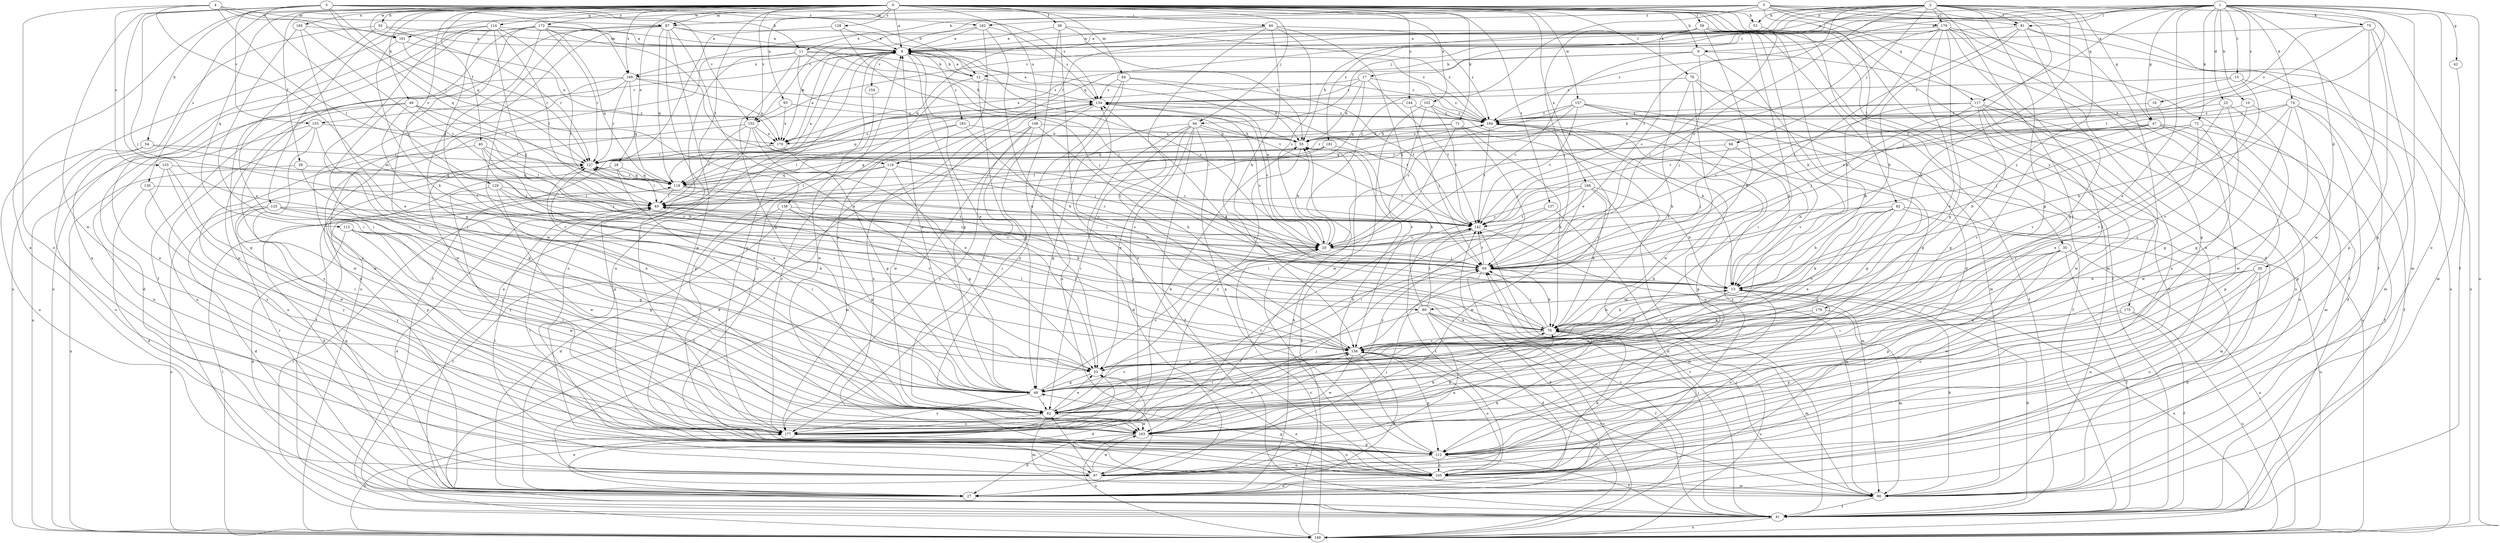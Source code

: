 strict digraph  {
0;
1;
2;
3;
4;
5;
6;
9;
10;
11;
12;
13;
15;
16;
17;
20;
22;
26;
27;
28;
33;
35;
38;
39;
40;
41;
42;
47;
48;
49;
50;
53;
54;
55;
59;
60;
62;
64;
66;
69;
71;
72;
74;
75;
76;
79;
81;
82;
83;
84;
87;
89;
90;
93;
97;
102;
105;
112;
113;
114;
117;
118;
119;
125;
127;
128;
129;
130;
133;
134;
137;
138;
142;
144;
148;
149;
152;
153;
154;
156;
157;
161;
163;
165;
168;
169;
170;
172;
175;
176;
177;
179;
181;
182;
183;
184;
0 -> 6  [label=a];
0 -> 9  [label=b];
0 -> 28  [label=e];
0 -> 35  [label=f];
0 -> 38  [label=f];
0 -> 39  [label=f];
0 -> 40  [label=f];
0 -> 49  [label=h];
0 -> 50  [label=h];
0 -> 53  [label=h];
0 -> 59  [label=i];
0 -> 60  [label=i];
0 -> 64  [label=j];
0 -> 71  [label=k];
0 -> 79  [label=l];
0 -> 84  [label=m];
0 -> 87  [label=m];
0 -> 93  [label=n];
0 -> 97  [label=n];
0 -> 102  [label=o];
0 -> 105  [label=o];
0 -> 113  [label=q];
0 -> 114  [label=q];
0 -> 117  [label=q];
0 -> 125  [label=r];
0 -> 128  [label=s];
0 -> 129  [label=s];
0 -> 130  [label=s];
0 -> 137  [label=t];
0 -> 138  [label=t];
0 -> 144  [label=u];
0 -> 148  [label=u];
0 -> 152  [label=v];
0 -> 157  [label=w];
0 -> 161  [label=w];
0 -> 165  [label=x];
0 -> 168  [label=x];
0 -> 169  [label=x];
0 -> 172  [label=y];
0 -> 175  [label=y];
1 -> 6  [label=a];
1 -> 9  [label=b];
1 -> 10  [label=b];
1 -> 15  [label=c];
1 -> 16  [label=c];
1 -> 17  [label=c];
1 -> 22  [label=d];
1 -> 26  [label=d];
1 -> 33  [label=e];
1 -> 42  [label=g];
1 -> 47  [label=g];
1 -> 64  [label=j];
1 -> 72  [label=k];
1 -> 74  [label=k];
1 -> 75  [label=k];
1 -> 81  [label=l];
1 -> 105  [label=o];
1 -> 112  [label=p];
1 -> 117  [label=q];
1 -> 142  [label=t];
1 -> 149  [label=u];
1 -> 152  [label=v];
2 -> 20  [label=c];
2 -> 41  [label=f];
2 -> 47  [label=g];
2 -> 48  [label=g];
2 -> 53  [label=h];
2 -> 62  [label=i];
2 -> 66  [label=j];
2 -> 69  [label=j];
2 -> 76  [label=k];
2 -> 81  [label=l];
2 -> 118  [label=q];
2 -> 127  [label=r];
2 -> 142  [label=t];
2 -> 169  [label=x];
2 -> 176  [label=y];
2 -> 179  [label=z];
2 -> 181  [label=z];
2 -> 182  [label=z];
3 -> 11  [label=b];
3 -> 20  [label=c];
3 -> 27  [label=d];
3 -> 41  [label=f];
3 -> 81  [label=l];
3 -> 82  [label=l];
3 -> 87  [label=m];
3 -> 112  [label=p];
3 -> 152  [label=v];
3 -> 161  [label=w];
3 -> 176  [label=y];
4 -> 83  [label=l];
4 -> 87  [label=m];
4 -> 89  [label=m];
4 -> 105  [label=o];
4 -> 118  [label=q];
4 -> 133  [label=s];
4 -> 161  [label=w];
5 -> 11  [label=b];
5 -> 12  [label=b];
5 -> 20  [label=c];
5 -> 33  [label=e];
5 -> 54  [label=h];
5 -> 69  [label=j];
5 -> 119  [label=q];
5 -> 127  [label=r];
5 -> 134  [label=s];
5 -> 152  [label=v];
5 -> 153  [label=v];
5 -> 163  [label=w];
5 -> 169  [label=x];
5 -> 182  [label=z];
6 -> 12  [label=b];
6 -> 20  [label=c];
6 -> 33  [label=e];
6 -> 48  [label=g];
6 -> 97  [label=n];
6 -> 153  [label=v];
6 -> 154  [label=v];
6 -> 169  [label=x];
6 -> 177  [label=y];
6 -> 183  [label=z];
9 -> 12  [label=b];
9 -> 20  [label=c];
9 -> 69  [label=j];
9 -> 76  [label=k];
9 -> 97  [label=n];
9 -> 170  [label=x];
10 -> 112  [label=p];
10 -> 156  [label=v];
10 -> 184  [label=z];
11 -> 12  [label=b];
11 -> 27  [label=d];
11 -> 48  [label=g];
11 -> 69  [label=j];
11 -> 105  [label=o];
11 -> 142  [label=t];
11 -> 184  [label=z];
12 -> 6  [label=a];
12 -> 48  [label=g];
12 -> 112  [label=p];
12 -> 134  [label=s];
13 -> 76  [label=k];
13 -> 89  [label=m];
13 -> 105  [label=o];
13 -> 127  [label=r];
13 -> 149  [label=u];
13 -> 156  [label=v];
13 -> 163  [label=w];
15 -> 20  [label=c];
15 -> 90  [label=m];
15 -> 134  [label=s];
15 -> 156  [label=v];
16 -> 69  [label=j];
16 -> 184  [label=z];
17 -> 55  [label=h];
17 -> 119  [label=q];
17 -> 134  [label=s];
17 -> 142  [label=t];
17 -> 170  [label=x];
17 -> 184  [label=z];
20 -> 6  [label=a];
20 -> 55  [label=h];
20 -> 69  [label=j];
20 -> 83  [label=l];
22 -> 48  [label=g];
22 -> 156  [label=v];
22 -> 163  [label=w];
22 -> 184  [label=z];
26 -> 13  [label=b];
26 -> 27  [label=d];
26 -> 97  [label=n];
26 -> 105  [label=o];
26 -> 163  [label=w];
27 -> 55  [label=h];
27 -> 119  [label=q];
27 -> 127  [label=r];
28 -> 62  [label=i];
28 -> 83  [label=l];
28 -> 112  [label=p];
28 -> 119  [label=q];
33 -> 27  [label=d];
33 -> 48  [label=g];
35 -> 41  [label=f];
35 -> 62  [label=i];
35 -> 69  [label=j];
35 -> 105  [label=o];
35 -> 112  [label=p];
35 -> 149  [label=u];
38 -> 6  [label=a];
38 -> 33  [label=e];
38 -> 55  [label=h];
38 -> 105  [label=o];
38 -> 184  [label=z];
39 -> 33  [label=e];
39 -> 119  [label=q];
39 -> 149  [label=u];
40 -> 13  [label=b];
40 -> 33  [label=e];
40 -> 83  [label=l];
40 -> 105  [label=o];
40 -> 127  [label=r];
41 -> 6  [label=a];
41 -> 13  [label=b];
41 -> 69  [label=j];
41 -> 83  [label=l];
41 -> 142  [label=t];
41 -> 149  [label=u];
42 -> 90  [label=m];
47 -> 41  [label=f];
47 -> 69  [label=j];
47 -> 105  [label=o];
47 -> 112  [label=p];
47 -> 119  [label=q];
47 -> 156  [label=v];
47 -> 170  [label=x];
48 -> 6  [label=a];
48 -> 20  [label=c];
48 -> 62  [label=i];
48 -> 127  [label=r];
48 -> 156  [label=v];
48 -> 177  [label=y];
49 -> 83  [label=l];
49 -> 127  [label=r];
49 -> 149  [label=u];
49 -> 156  [label=v];
49 -> 163  [label=w];
49 -> 184  [label=z];
50 -> 6  [label=a];
50 -> 62  [label=i];
50 -> 97  [label=n];
50 -> 127  [label=r];
53 -> 69  [label=j];
54 -> 69  [label=j];
54 -> 97  [label=n];
54 -> 105  [label=o];
54 -> 127  [label=r];
55 -> 127  [label=r];
55 -> 177  [label=y];
55 -> 184  [label=z];
59 -> 6  [label=a];
59 -> 13  [label=b];
59 -> 27  [label=d];
59 -> 33  [label=e];
59 -> 41  [label=f];
59 -> 55  [label=h];
59 -> 62  [label=i];
59 -> 69  [label=j];
59 -> 76  [label=k];
59 -> 90  [label=m];
59 -> 112  [label=p];
60 -> 6  [label=a];
60 -> 13  [label=b];
60 -> 20  [label=c];
60 -> 69  [label=j];
60 -> 119  [label=q];
60 -> 156  [label=v];
60 -> 184  [label=z];
62 -> 33  [label=e];
62 -> 90  [label=m];
62 -> 127  [label=r];
62 -> 163  [label=w];
62 -> 177  [label=y];
64 -> 27  [label=d];
64 -> 33  [label=e];
64 -> 41  [label=f];
64 -> 48  [label=g];
64 -> 55  [label=h];
64 -> 62  [label=i];
64 -> 112  [label=p];
64 -> 156  [label=v];
64 -> 177  [label=y];
66 -> 13  [label=b];
66 -> 69  [label=j];
66 -> 127  [label=r];
69 -> 13  [label=b];
69 -> 27  [label=d];
69 -> 76  [label=k];
69 -> 83  [label=l];
69 -> 134  [label=s];
69 -> 142  [label=t];
71 -> 41  [label=f];
71 -> 55  [label=h];
71 -> 62  [label=i];
71 -> 69  [label=j];
71 -> 76  [label=k];
71 -> 119  [label=q];
72 -> 13  [label=b];
72 -> 33  [label=e];
72 -> 90  [label=m];
72 -> 127  [label=r];
72 -> 163  [label=w];
72 -> 170  [label=x];
74 -> 13  [label=b];
74 -> 27  [label=d];
74 -> 41  [label=f];
74 -> 48  [label=g];
74 -> 62  [label=i];
74 -> 142  [label=t];
74 -> 184  [label=z];
75 -> 6  [label=a];
75 -> 90  [label=m];
75 -> 112  [label=p];
75 -> 142  [label=t];
75 -> 163  [label=w];
75 -> 184  [label=z];
76 -> 13  [label=b];
76 -> 69  [label=j];
76 -> 90  [label=m];
76 -> 134  [label=s];
76 -> 149  [label=u];
76 -> 156  [label=v];
79 -> 41  [label=f];
79 -> 76  [label=k];
79 -> 90  [label=m];
79 -> 134  [label=s];
79 -> 163  [label=w];
81 -> 6  [label=a];
81 -> 13  [label=b];
81 -> 48  [label=g];
81 -> 69  [label=j];
81 -> 149  [label=u];
81 -> 177  [label=y];
82 -> 13  [label=b];
82 -> 33  [label=e];
82 -> 48  [label=g];
82 -> 76  [label=k];
82 -> 90  [label=m];
82 -> 142  [label=t];
82 -> 149  [label=u];
82 -> 156  [label=v];
83 -> 27  [label=d];
83 -> 142  [label=t];
84 -> 55  [label=h];
84 -> 97  [label=n];
84 -> 134  [label=s];
84 -> 142  [label=t];
84 -> 177  [label=y];
87 -> 6  [label=a];
87 -> 33  [label=e];
87 -> 41  [label=f];
87 -> 112  [label=p];
87 -> 119  [label=q];
87 -> 149  [label=u];
87 -> 163  [label=w];
87 -> 177  [label=y];
87 -> 184  [label=z];
89 -> 27  [label=d];
89 -> 41  [label=f];
89 -> 55  [label=h];
89 -> 62  [label=i];
89 -> 76  [label=k];
89 -> 97  [label=n];
89 -> 142  [label=t];
89 -> 149  [label=u];
90 -> 13  [label=b];
90 -> 33  [label=e];
90 -> 41  [label=f];
90 -> 69  [label=j];
90 -> 156  [label=v];
93 -> 163  [label=w];
93 -> 170  [label=x];
93 -> 184  [label=z];
97 -> 62  [label=i];
97 -> 69  [label=j];
97 -> 76  [label=k];
97 -> 83  [label=l];
97 -> 163  [label=w];
102 -> 13  [label=b];
102 -> 142  [label=t];
102 -> 156  [label=v];
102 -> 163  [label=w];
102 -> 184  [label=z];
105 -> 6  [label=a];
105 -> 20  [label=c];
105 -> 27  [label=d];
105 -> 48  [label=g];
105 -> 76  [label=k];
105 -> 90  [label=m];
105 -> 142  [label=t];
105 -> 184  [label=z];
112 -> 41  [label=f];
112 -> 55  [label=h];
112 -> 83  [label=l];
112 -> 97  [label=n];
112 -> 105  [label=o];
112 -> 134  [label=s];
113 -> 20  [label=c];
113 -> 27  [label=d];
113 -> 48  [label=g];
113 -> 62  [label=i];
113 -> 163  [label=w];
114 -> 6  [label=a];
114 -> 62  [label=i];
114 -> 69  [label=j];
114 -> 83  [label=l];
114 -> 142  [label=t];
114 -> 149  [label=u];
114 -> 156  [label=v];
117 -> 20  [label=c];
117 -> 48  [label=g];
117 -> 55  [label=h];
117 -> 69  [label=j];
117 -> 97  [label=n];
117 -> 105  [label=o];
117 -> 149  [label=u];
117 -> 163  [label=w];
117 -> 184  [label=z];
118 -> 20  [label=c];
118 -> 41  [label=f];
118 -> 48  [label=g];
118 -> 83  [label=l];
118 -> 119  [label=q];
119 -> 6  [label=a];
119 -> 13  [label=b];
119 -> 20  [label=c];
119 -> 27  [label=d];
119 -> 83  [label=l];
119 -> 127  [label=r];
125 -> 27  [label=d];
125 -> 48  [label=g];
125 -> 76  [label=k];
125 -> 142  [label=t];
125 -> 149  [label=u];
125 -> 177  [label=y];
127 -> 119  [label=q];
127 -> 134  [label=s];
127 -> 177  [label=y];
128 -> 6  [label=a];
128 -> 41  [label=f];
128 -> 69  [label=j];
129 -> 76  [label=k];
129 -> 83  [label=l];
129 -> 156  [label=v];
129 -> 163  [label=w];
129 -> 177  [label=y];
130 -> 27  [label=d];
130 -> 83  [label=l];
130 -> 177  [label=y];
133 -> 62  [label=i];
133 -> 119  [label=q];
133 -> 163  [label=w];
133 -> 177  [label=y];
134 -> 6  [label=a];
134 -> 20  [label=c];
134 -> 62  [label=i];
134 -> 142  [label=t];
134 -> 163  [label=w];
134 -> 184  [label=z];
137 -> 27  [label=d];
137 -> 142  [label=t];
137 -> 177  [label=y];
138 -> 27  [label=d];
138 -> 41  [label=f];
138 -> 48  [label=g];
138 -> 142  [label=t];
138 -> 156  [label=v];
142 -> 20  [label=c];
142 -> 90  [label=m];
142 -> 127  [label=r];
144 -> 69  [label=j];
144 -> 119  [label=q];
144 -> 184  [label=z];
148 -> 27  [label=d];
148 -> 55  [label=h];
148 -> 62  [label=i];
148 -> 76  [label=k];
148 -> 90  [label=m];
148 -> 177  [label=y];
149 -> 20  [label=c];
149 -> 33  [label=e];
149 -> 55  [label=h];
149 -> 83  [label=l];
149 -> 142  [label=t];
149 -> 177  [label=y];
152 -> 33  [label=e];
152 -> 41  [label=f];
152 -> 69  [label=j];
152 -> 83  [label=l];
152 -> 112  [label=p];
152 -> 170  [label=x];
153 -> 48  [label=g];
153 -> 97  [label=n];
153 -> 105  [label=o];
153 -> 170  [label=x];
153 -> 177  [label=y];
154 -> 163  [label=w];
156 -> 27  [label=d];
156 -> 33  [label=e];
156 -> 62  [label=i];
156 -> 83  [label=l];
156 -> 105  [label=o];
156 -> 112  [label=p];
156 -> 134  [label=s];
156 -> 149  [label=u];
156 -> 163  [label=w];
157 -> 13  [label=b];
157 -> 20  [label=c];
157 -> 41  [label=f];
157 -> 83  [label=l];
157 -> 142  [label=t];
157 -> 156  [label=v];
157 -> 184  [label=z];
161 -> 76  [label=k];
161 -> 127  [label=r];
161 -> 170  [label=x];
163 -> 27  [label=d];
163 -> 76  [label=k];
163 -> 112  [label=p];
163 -> 149  [label=u];
165 -> 6  [label=a];
165 -> 33  [label=e];
165 -> 62  [label=i];
165 -> 142  [label=t];
168 -> 13  [label=b];
168 -> 20  [label=c];
168 -> 62  [label=i];
168 -> 76  [label=k];
168 -> 83  [label=l];
168 -> 90  [label=m];
168 -> 163  [label=w];
169 -> 27  [label=d];
169 -> 119  [label=q];
169 -> 127  [label=r];
169 -> 134  [label=s];
169 -> 163  [label=w];
169 -> 170  [label=x];
169 -> 177  [label=y];
170 -> 6  [label=a];
170 -> 48  [label=g];
170 -> 127  [label=r];
172 -> 6  [label=a];
172 -> 20  [label=c];
172 -> 48  [label=g];
172 -> 55  [label=h];
172 -> 62  [label=i];
172 -> 97  [label=n];
172 -> 105  [label=o];
172 -> 112  [label=p];
172 -> 119  [label=q];
172 -> 127  [label=r];
172 -> 149  [label=u];
175 -> 41  [label=f];
175 -> 76  [label=k];
175 -> 112  [label=p];
175 -> 149  [label=u];
176 -> 6  [label=a];
176 -> 13  [label=b];
176 -> 20  [label=c];
176 -> 33  [label=e];
176 -> 41  [label=f];
176 -> 48  [label=g];
176 -> 62  [label=i];
176 -> 112  [label=p];
176 -> 149  [label=u];
176 -> 184  [label=z];
177 -> 55  [label=h];
177 -> 69  [label=j];
177 -> 76  [label=k];
177 -> 105  [label=o];
177 -> 142  [label=t];
177 -> 156  [label=v];
179 -> 33  [label=e];
179 -> 76  [label=k];
179 -> 90  [label=m];
181 -> 48  [label=g];
181 -> 83  [label=l];
181 -> 119  [label=q];
181 -> 127  [label=r];
182 -> 6  [label=a];
182 -> 134  [label=s];
182 -> 156  [label=v];
182 -> 170  [label=x];
182 -> 177  [label=y];
183 -> 13  [label=b];
183 -> 55  [label=h];
183 -> 83  [label=l];
183 -> 177  [label=y];
184 -> 55  [label=h];
184 -> 83  [label=l];
184 -> 97  [label=n];
184 -> 112  [label=p];
184 -> 142  [label=t];
184 -> 156  [label=v];
}
